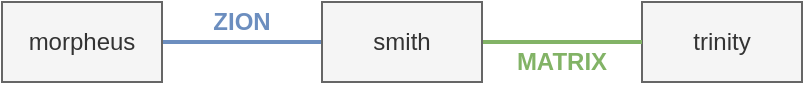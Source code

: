<mxfile version="13.9.9" type="device"><diagram id="DkXh2j-n4o_Kcz3Ve1jK" name="Page-1"><mxGraphModel dx="569" dy="340" grid="1" gridSize="10" guides="1" tooltips="1" connect="1" arrows="1" fold="1" page="1" pageScale="1" pageWidth="827" pageHeight="1169" math="0" shadow="0"><root><mxCell id="0"/><mxCell id="1" parent="0"/><mxCell id="aeSyRtV7SZS6kqi6yWLK-3" value="trinity" style="whiteSpace=wrap;html=1;fillColor=#f5f5f5;strokeColor=#666666;fontColor=#333333;" parent="1" vertex="1"><mxGeometry x="480" y="120" width="80" height="40" as="geometry"/></mxCell><mxCell id="aeSyRtV7SZS6kqi6yWLK-10" style="edgeStyle=orthogonalEdgeStyle;rounded=0;orthogonalLoop=1;jettySize=auto;html=1;endArrow=none;endFill=0;fillColor=#dae8fc;strokeColor=#6c8ebf;strokeWidth=2;" parent="1" source="aeSyRtV7SZS6kqi6yWLK-4" target="aeSyRtV7SZS6kqi6yWLK-5" edge="1"><mxGeometry relative="1" as="geometry"/></mxCell><mxCell id="aeSyRtV7SZS6kqi6yWLK-4" value="morpheus" style="whiteSpace=wrap;html=1;fillColor=#f5f5f5;strokeColor=#666666;fontColor=#333333;" parent="1" vertex="1"><mxGeometry x="160" y="120" width="80" height="40" as="geometry"/></mxCell><mxCell id="aeSyRtV7SZS6kqi6yWLK-11" style="edgeStyle=orthogonalEdgeStyle;rounded=0;orthogonalLoop=1;jettySize=auto;html=1;endArrow=none;endFill=0;fillColor=#d5e8d4;strokeColor=#82b366;strokeWidth=2;" parent="1" source="aeSyRtV7SZS6kqi6yWLK-5" target="aeSyRtV7SZS6kqi6yWLK-3" edge="1"><mxGeometry relative="1" as="geometry"/></mxCell><mxCell id="aeSyRtV7SZS6kqi6yWLK-5" value="smith" style="whiteSpace=wrap;html=1;fillColor=#f5f5f5;strokeColor=#666666;fontColor=#333333;" parent="1" vertex="1"><mxGeometry x="320" y="120" width="80" height="40" as="geometry"/></mxCell><mxCell id="u7zek-EJok1p1lpxOZpu-4" value="&lt;font color=&quot;#6c8ebf&quot;&gt;ZION&lt;/font&gt;" style="text;html=1;strokeColor=none;fillColor=none;align=center;verticalAlign=middle;whiteSpace=wrap;rounded=0;dashed=1;fontStyle=1" vertex="1" parent="1"><mxGeometry x="260" y="120" width="40" height="20" as="geometry"/></mxCell><mxCell id="u7zek-EJok1p1lpxOZpu-5" value="&lt;font color=&quot;#82b366&quot;&gt;MATRIX&lt;/font&gt;" style="text;html=1;strokeColor=none;fillColor=none;align=center;verticalAlign=middle;whiteSpace=wrap;rounded=0;dashed=1;fontStyle=1" vertex="1" parent="1"><mxGeometry x="400" y="140" width="80" height="20" as="geometry"/></mxCell></root></mxGraphModel></diagram></mxfile>